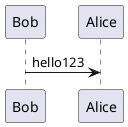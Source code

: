This file is used by the TestProxy unit test. It contains 2 diagrams description.

@startuml
Bob -> Alice : hello123
@enduml

@startuml
version
@enduml
